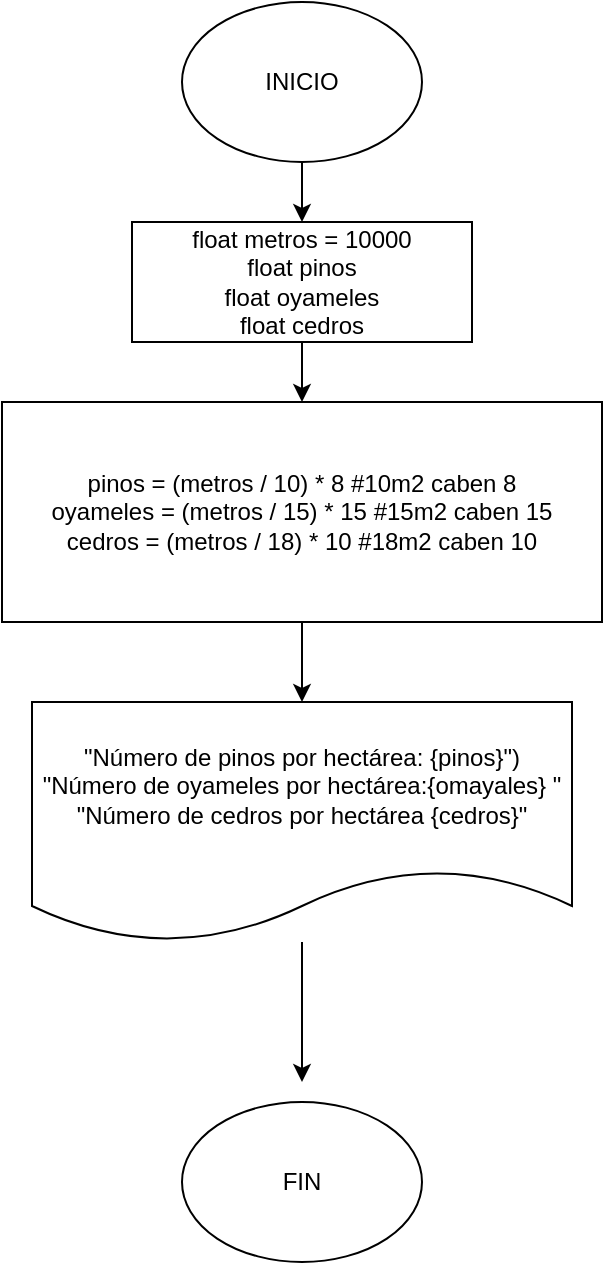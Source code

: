 <mxfile>
    <diagram id="ihqZp_OlMIAVGf1BqAEk" name="Page-1">
        <mxGraphModel dx="662" dy="513" grid="1" gridSize="10" guides="1" tooltips="1" connect="1" arrows="1" fold="1" page="1" pageScale="1" pageWidth="850" pageHeight="1100" math="0" shadow="0">
            <root>
                <mxCell id="0"/>
                <mxCell id="1" parent="0"/>
                <mxCell id="5" style="edgeStyle=none;html=1;" edge="1" parent="1" source="2" target="3">
                    <mxGeometry relative="1" as="geometry"/>
                </mxCell>
                <mxCell id="2" value="INICIO" style="ellipse;whiteSpace=wrap;html=1;" vertex="1" parent="1">
                    <mxGeometry x="280" y="220" width="120" height="80" as="geometry"/>
                </mxCell>
                <mxCell id="6" style="edgeStyle=none;html=1;entryX=0.5;entryY=0;entryDx=0;entryDy=0;" edge="1" parent="1" source="3" target="4">
                    <mxGeometry relative="1" as="geometry"/>
                </mxCell>
                <mxCell id="3" value="float metros = 10000&#xa;float pinos&#xa;float oyameles&#xa;float cedros" style="rounded=0;whiteSpace=wrap;" vertex="1" parent="1">
                    <mxGeometry x="255" y="330" width="170" height="60" as="geometry"/>
                </mxCell>
                <mxCell id="8" style="edgeStyle=none;html=1;entryX=0.5;entryY=0;entryDx=0;entryDy=0;" edge="1" parent="1" source="4" target="7">
                    <mxGeometry relative="1" as="geometry"/>
                </mxCell>
                <mxCell id="4" value="pinos = (metros / 10) * 8 #10m2 caben 8&#xa;oyameles = (metros / 15) * 15 #15m2 caben 15&#xa;cedros = (metros / 18) * 10 #18m2 caben 10" style="rounded=0;whiteSpace=wrap;" vertex="1" parent="1">
                    <mxGeometry x="190" y="420" width="300" height="110" as="geometry"/>
                </mxCell>
                <mxCell id="9" style="edgeStyle=none;html=1;" edge="1" parent="1" source="7">
                    <mxGeometry relative="1" as="geometry">
                        <mxPoint x="340" y="760" as="targetPoint"/>
                    </mxGeometry>
                </mxCell>
                <mxCell id="7" value="&quot;Número de pinos por hectárea: {pinos}&quot;)&#xa;&quot;Número de oyameles por hectárea:{omayales} &quot;&#xa;&quot;Número de cedros por hectárea {cedros}&quot;" style="shape=document;whiteSpace=wrap;boundedLbl=1;" vertex="1" parent="1">
                    <mxGeometry x="205" y="570" width="270" height="120" as="geometry"/>
                </mxCell>
                <mxCell id="10" value="FIN" style="ellipse;whiteSpace=wrap;html=1;" vertex="1" parent="1">
                    <mxGeometry x="280" y="770" width="120" height="80" as="geometry"/>
                </mxCell>
            </root>
        </mxGraphModel>
    </diagram>
</mxfile>